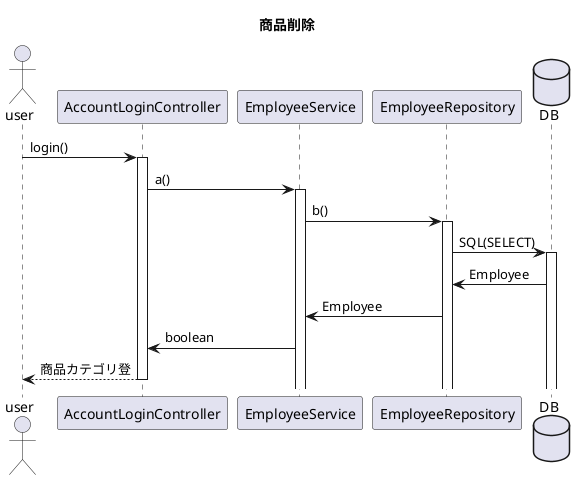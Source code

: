 @startuml
title 商品削除
actor user
participant AccountLoginController as Controller
participant EmployeeService as Service
participant EmployeeRepository as Repository
database DB


user -> Controller++:login()
Controller -> Service++:a()
Service -> Repository++:b()
Repository -> DB++:SQL(SELECT)
Repository <- DB:Employee
Service <- Repository:Employee
Controller <- Service:boolean
user <-- Controller--:商品カテゴリ登

@enduml